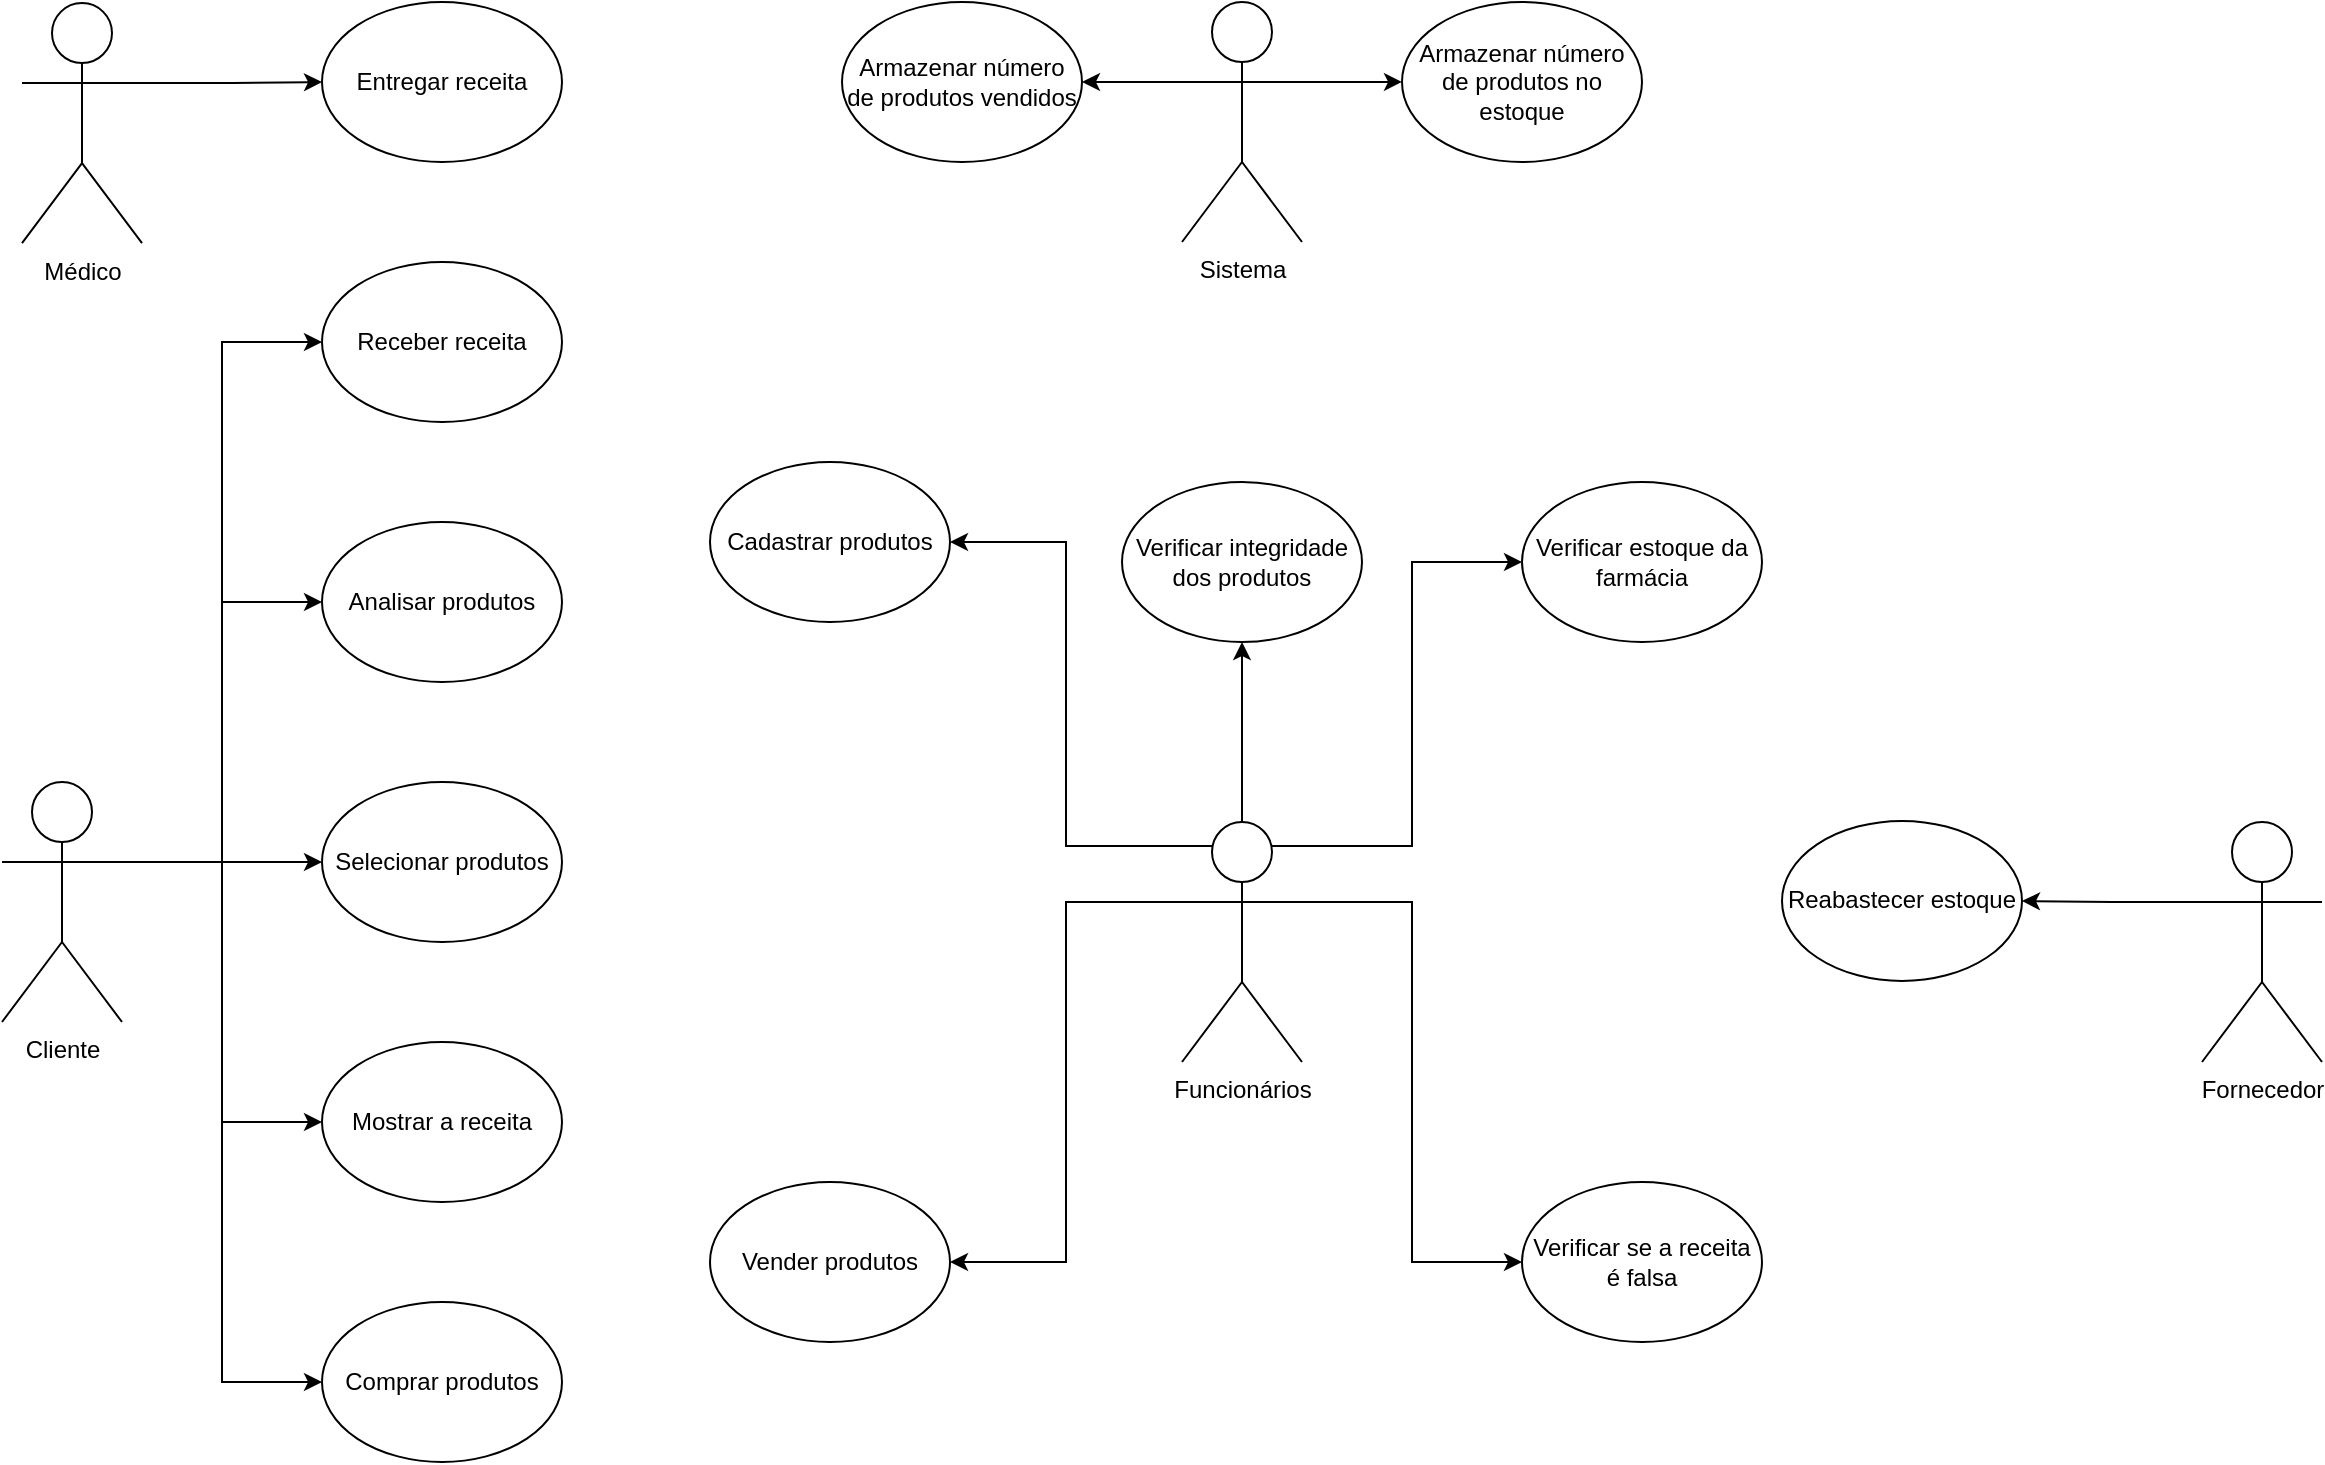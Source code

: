 <mxfile version="26.1.3" pages="2">
  <diagram name="Caso de uso" id="eI7B9AjP6pNZDAld_Fcq">
    <mxGraphModel dx="1687" dy="2077" grid="1" gridSize="10" guides="1" tooltips="1" connect="1" arrows="1" fold="1" page="1" pageScale="1" pageWidth="827" pageHeight="1169" math="0" shadow="0">
      <root>
        <mxCell id="0" />
        <mxCell id="1" parent="0" />
        <mxCell id="VDLVTOaSSbiSKGC9JEB4-6" style="edgeStyle=orthogonalEdgeStyle;rounded=0;orthogonalLoop=1;jettySize=auto;html=1;exitX=0.25;exitY=0.1;exitDx=0;exitDy=0;exitPerimeter=0;entryX=1;entryY=0.5;entryDx=0;entryDy=0;" edge="1" parent="1" source="VDLVTOaSSbiSKGC9JEB4-1" target="VDLVTOaSSbiSKGC9JEB4-3">
          <mxGeometry relative="1" as="geometry" />
        </mxCell>
        <mxCell id="VDLVTOaSSbiSKGC9JEB4-10" style="edgeStyle=orthogonalEdgeStyle;rounded=0;orthogonalLoop=1;jettySize=auto;html=1;exitX=0.5;exitY=0;exitDx=0;exitDy=0;exitPerimeter=0;" edge="1" parent="1" source="VDLVTOaSSbiSKGC9JEB4-1" target="VDLVTOaSSbiSKGC9JEB4-11">
          <mxGeometry relative="1" as="geometry">
            <mxPoint x="620" y="30" as="targetPoint" />
          </mxGeometry>
        </mxCell>
        <mxCell id="VDLVTOaSSbiSKGC9JEB4-22" style="edgeStyle=orthogonalEdgeStyle;rounded=0;orthogonalLoop=1;jettySize=auto;html=1;exitX=0.75;exitY=0.1;exitDx=0;exitDy=0;exitPerimeter=0;entryX=0;entryY=0.5;entryDx=0;entryDy=0;" edge="1" parent="1" source="VDLVTOaSSbiSKGC9JEB4-1" target="VDLVTOaSSbiSKGC9JEB4-21">
          <mxGeometry relative="1" as="geometry" />
        </mxCell>
        <mxCell id="dDlLMIYqswkXogRdT_j6-12" style="edgeStyle=orthogonalEdgeStyle;rounded=0;orthogonalLoop=1;jettySize=auto;html=1;exitX=0;exitY=0.333;exitDx=0;exitDy=0;exitPerimeter=0;entryX=1;entryY=0.5;entryDx=0;entryDy=0;" edge="1" parent="1" source="VDLVTOaSSbiSKGC9JEB4-1" target="VDLVTOaSSbiSKGC9JEB4-5">
          <mxGeometry relative="1" as="geometry" />
        </mxCell>
        <mxCell id="dDlLMIYqswkXogRdT_j6-15" style="edgeStyle=orthogonalEdgeStyle;rounded=0;orthogonalLoop=1;jettySize=auto;html=1;exitX=1;exitY=0.333;exitDx=0;exitDy=0;exitPerimeter=0;entryX=0;entryY=0.5;entryDx=0;entryDy=0;" edge="1" parent="1" source="VDLVTOaSSbiSKGC9JEB4-1" target="VDLVTOaSSbiSKGC9JEB4-46">
          <mxGeometry relative="1" as="geometry" />
        </mxCell>
        <mxCell id="VDLVTOaSSbiSKGC9JEB4-1" value="Funcionários" style="shape=umlActor;verticalLabelPosition=bottom;verticalAlign=top;html=1;outlineConnect=0;direction=east;" vertex="1" parent="1">
          <mxGeometry x="590" y="100" width="60" height="120" as="geometry" />
        </mxCell>
        <mxCell id="VDLVTOaSSbiSKGC9JEB4-3" value="Cadastrar produtos" style="ellipse;whiteSpace=wrap;html=1;" vertex="1" parent="1">
          <mxGeometry x="354" y="-80" width="120" height="80" as="geometry" />
        </mxCell>
        <mxCell id="VDLVTOaSSbiSKGC9JEB4-5" value="Vender produtos" style="ellipse;whiteSpace=wrap;html=1;" vertex="1" parent="1">
          <mxGeometry x="354" y="280" width="120" height="80" as="geometry" />
        </mxCell>
        <mxCell id="VDLVTOaSSbiSKGC9JEB4-11" value="Verificar integridade dos produtos" style="ellipse;whiteSpace=wrap;html=1;" vertex="1" parent="1">
          <mxGeometry x="560" y="-70" width="120" height="80" as="geometry" />
        </mxCell>
        <mxCell id="VDLVTOaSSbiSKGC9JEB4-41" style="edgeStyle=orthogonalEdgeStyle;rounded=0;orthogonalLoop=1;jettySize=auto;html=1;exitX=1;exitY=0.333;exitDx=0;exitDy=0;exitPerimeter=0;entryX=0;entryY=0.5;entryDx=0;entryDy=0;" edge="1" parent="1" source="VDLVTOaSSbiSKGC9JEB4-12" target="VDLVTOaSSbiSKGC9JEB4-26">
          <mxGeometry relative="1" as="geometry" />
        </mxCell>
        <mxCell id="VDLVTOaSSbiSKGC9JEB4-42" style="edgeStyle=orthogonalEdgeStyle;rounded=0;orthogonalLoop=1;jettySize=auto;html=1;exitX=1;exitY=0.333;exitDx=0;exitDy=0;exitPerimeter=0;entryX=0;entryY=0.5;entryDx=0;entryDy=0;" edge="1" parent="1" source="VDLVTOaSSbiSKGC9JEB4-12" target="VDLVTOaSSbiSKGC9JEB4-14">
          <mxGeometry relative="1" as="geometry" />
        </mxCell>
        <mxCell id="VDLVTOaSSbiSKGC9JEB4-43" style="edgeStyle=orthogonalEdgeStyle;rounded=0;orthogonalLoop=1;jettySize=auto;html=1;exitX=1;exitY=0.333;exitDx=0;exitDy=0;exitPerimeter=0;entryX=0;entryY=0.5;entryDx=0;entryDy=0;" edge="1" parent="1" source="VDLVTOaSSbiSKGC9JEB4-12" target="VDLVTOaSSbiSKGC9JEB4-31">
          <mxGeometry relative="1" as="geometry">
            <mxPoint x="160.0" y="250" as="targetPoint" />
          </mxGeometry>
        </mxCell>
        <mxCell id="VDLVTOaSSbiSKGC9JEB4-53" style="edgeStyle=orthogonalEdgeStyle;rounded=0;orthogonalLoop=1;jettySize=auto;html=1;exitX=1;exitY=0.333;exitDx=0;exitDy=0;exitPerimeter=0;entryX=0;entryY=0.5;entryDx=0;entryDy=0;" edge="1" parent="1" source="VDLVTOaSSbiSKGC9JEB4-12" target="VDLVTOaSSbiSKGC9JEB4-52">
          <mxGeometry relative="1" as="geometry" />
        </mxCell>
        <mxCell id="VDLVTOaSSbiSKGC9JEB4-56" style="edgeStyle=orthogonalEdgeStyle;rounded=0;orthogonalLoop=1;jettySize=auto;html=1;exitX=1;exitY=0.333;exitDx=0;exitDy=0;exitPerimeter=0;entryX=0;entryY=0.5;entryDx=0;entryDy=0;" edge="1" parent="1" source="VDLVTOaSSbiSKGC9JEB4-12" target="VDLVTOaSSbiSKGC9JEB4-55">
          <mxGeometry relative="1" as="geometry" />
        </mxCell>
        <mxCell id="VDLVTOaSSbiSKGC9JEB4-12" value="Cliente" style="shape=umlActor;verticalLabelPosition=bottom;verticalAlign=top;html=1;outlineConnect=0;" vertex="1" parent="1">
          <mxGeometry y="80" width="60" height="120" as="geometry" />
        </mxCell>
        <mxCell id="VDLVTOaSSbiSKGC9JEB4-14" value="Selecionar produtos" style="ellipse;whiteSpace=wrap;html=1;" vertex="1" parent="1">
          <mxGeometry x="160" y="80" width="120" height="80" as="geometry" />
        </mxCell>
        <mxCell id="VDLVTOaSSbiSKGC9JEB4-21" value="Verificar estoque da farmácia" style="ellipse;whiteSpace=wrap;html=1;" vertex="1" parent="1">
          <mxGeometry x="760" y="-70" width="120" height="80" as="geometry" />
        </mxCell>
        <mxCell id="VDLVTOaSSbiSKGC9JEB4-26" value="Analisar produtos" style="ellipse;whiteSpace=wrap;html=1;" vertex="1" parent="1">
          <mxGeometry x="160" y="-50" width="120" height="80" as="geometry" />
        </mxCell>
        <mxCell id="VDLVTOaSSbiSKGC9JEB4-31" value="Mostrar a receita" style="ellipse;whiteSpace=wrap;html=1;" vertex="1" parent="1">
          <mxGeometry x="160" y="210" width="120" height="80" as="geometry" />
        </mxCell>
        <mxCell id="VDLVTOaSSbiSKGC9JEB4-46" value="Verificar se a receita é falsa" style="ellipse;whiteSpace=wrap;html=1;" vertex="1" parent="1">
          <mxGeometry x="760" y="280" width="120" height="80" as="geometry" />
        </mxCell>
        <mxCell id="VDLVTOaSSbiSKGC9JEB4-52" value="Receber receita" style="ellipse;whiteSpace=wrap;html=1;" vertex="1" parent="1">
          <mxGeometry x="160" y="-180" width="120" height="80" as="geometry" />
        </mxCell>
        <mxCell id="VDLVTOaSSbiSKGC9JEB4-55" value="Comprar produtos" style="ellipse;whiteSpace=wrap;html=1;" vertex="1" parent="1">
          <mxGeometry x="160" y="340" width="120" height="80" as="geometry" />
        </mxCell>
        <mxCell id="dDlLMIYqswkXogRdT_j6-18" style="edgeStyle=orthogonalEdgeStyle;rounded=0;orthogonalLoop=1;jettySize=auto;html=1;exitX=0;exitY=0.333;exitDx=0;exitDy=0;exitPerimeter=0;" edge="1" parent="1" source="dDlLMIYqswkXogRdT_j6-17" target="dDlLMIYqswkXogRdT_j6-19">
          <mxGeometry relative="1" as="geometry">
            <mxPoint x="950" y="139.471" as="targetPoint" />
          </mxGeometry>
        </mxCell>
        <mxCell id="dDlLMIYqswkXogRdT_j6-17" value="Fornecedor" style="shape=umlActor;verticalLabelPosition=bottom;verticalAlign=top;html=1;outlineConnect=0;" vertex="1" parent="1">
          <mxGeometry x="1100" y="100" width="60" height="120" as="geometry" />
        </mxCell>
        <mxCell id="dDlLMIYqswkXogRdT_j6-19" value="Reabastecer estoque" style="ellipse;whiteSpace=wrap;html=1;" vertex="1" parent="1">
          <mxGeometry x="890" y="99.471" width="120" height="80" as="geometry" />
        </mxCell>
        <mxCell id="dDlLMIYqswkXogRdT_j6-23" style="edgeStyle=orthogonalEdgeStyle;rounded=0;orthogonalLoop=1;jettySize=auto;html=1;exitX=0;exitY=0.333;exitDx=0;exitDy=0;exitPerimeter=0;" edge="1" parent="1" source="dDlLMIYqswkXogRdT_j6-21" target="dDlLMIYqswkXogRdT_j6-24">
          <mxGeometry relative="1" as="geometry">
            <mxPoint x="380" y="-270.529" as="targetPoint" />
          </mxGeometry>
        </mxCell>
        <mxCell id="dDlLMIYqswkXogRdT_j6-25" style="edgeStyle=orthogonalEdgeStyle;rounded=0;orthogonalLoop=1;jettySize=auto;html=1;exitX=1;exitY=0.333;exitDx=0;exitDy=0;exitPerimeter=0;" edge="1" parent="1" source="dDlLMIYqswkXogRdT_j6-21" target="dDlLMIYqswkXogRdT_j6-26">
          <mxGeometry relative="1" as="geometry">
            <mxPoint x="710" y="-270.529" as="targetPoint" />
          </mxGeometry>
        </mxCell>
        <mxCell id="dDlLMIYqswkXogRdT_j6-21" value="Sistema" style="shape=umlActor;verticalLabelPosition=bottom;verticalAlign=top;html=1;outlineConnect=0;" vertex="1" parent="1">
          <mxGeometry x="590" y="-310" width="60" height="120" as="geometry" />
        </mxCell>
        <mxCell id="dDlLMIYqswkXogRdT_j6-24" value="Armazenar número de produtos vendidos" style="ellipse;whiteSpace=wrap;html=1;" vertex="1" parent="1">
          <mxGeometry x="420" y="-309.999" width="120" height="80" as="geometry" />
        </mxCell>
        <mxCell id="dDlLMIYqswkXogRdT_j6-26" value="Armazenar número de produtos no estoque" style="ellipse;whiteSpace=wrap;html=1;" vertex="1" parent="1">
          <mxGeometry x="700" y="-309.999" width="120" height="80" as="geometry" />
        </mxCell>
        <mxCell id="gVFFlDP8F0HrQHDSxa3K-3" style="edgeStyle=orthogonalEdgeStyle;rounded=0;orthogonalLoop=1;jettySize=auto;html=1;exitX=1;exitY=0.333;exitDx=0;exitDy=0;exitPerimeter=0;entryX=0;entryY=0.5;entryDx=0;entryDy=0;" edge="1" parent="1" source="gVFFlDP8F0HrQHDSxa3K-1" target="gVFFlDP8F0HrQHDSxa3K-4">
          <mxGeometry relative="1" as="geometry">
            <mxPoint x="120" y="-230" as="targetPoint" />
          </mxGeometry>
        </mxCell>
        <mxCell id="gVFFlDP8F0HrQHDSxa3K-1" value="Médico" style="shape=umlActor;verticalLabelPosition=bottom;verticalAlign=top;html=1;" vertex="1" parent="1">
          <mxGeometry x="10" y="-309.47" width="60" height="120" as="geometry" />
        </mxCell>
        <mxCell id="gVFFlDP8F0HrQHDSxa3K-4" value="Entregar receita" style="ellipse;whiteSpace=wrap;html=1;" vertex="1" parent="1">
          <mxGeometry x="160" y="-309.999" width="120" height="80" as="geometry" />
        </mxCell>
      </root>
    </mxGraphModel>
  </diagram>
  <diagram id="-bXrI49aHGVClE4TX5Sl" name="Classes">
    <mxGraphModel dx="1434" dy="772" grid="1" gridSize="10" guides="1" tooltips="1" connect="1" arrows="1" fold="1" page="1" pageScale="1" pageWidth="827" pageHeight="1169" math="0" shadow="0">
      <root>
        <mxCell id="0" />
        <mxCell id="1" parent="0" />
        <mxCell id="D0SLqglJUEwhMoGbCR9s-2" value="Cliente" style="swimlane;fontStyle=1;align=center;verticalAlign=top;childLayout=stackLayout;horizontal=1;startSize=26;horizontalStack=0;resizeParent=1;resizeParentMax=0;resizeLast=0;collapsible=1;marginBottom=0;whiteSpace=wrap;html=1;" vertex="1" parent="1">
          <mxGeometry x="90" y="123" width="160" height="190" as="geometry" />
        </mxCell>
        <mxCell id="D0SLqglJUEwhMoGbCR9s-3" value="+Nome:String" style="text;strokeColor=none;fillColor=none;align=left;verticalAlign=top;spacingLeft=4;spacingRight=4;overflow=hidden;rotatable=0;points=[[0,0.5],[1,0.5]];portConstraint=eastwest;whiteSpace=wrap;html=1;" vertex="1" parent="D0SLqglJUEwhMoGbCR9s-2">
          <mxGeometry y="26" width="160" height="26" as="geometry" />
        </mxCell>
        <mxCell id="D0SLqglJUEwhMoGbCR9s-6" value="+Cpf:Int" style="text;strokeColor=none;fillColor=none;align=left;verticalAlign=top;spacingLeft=4;spacingRight=4;overflow=hidden;rotatable=0;points=[[0,0.5],[1,0.5]];portConstraint=eastwest;whiteSpace=wrap;html=1;" vertex="1" parent="D0SLqglJUEwhMoGbCR9s-2">
          <mxGeometry y="52" width="160" height="26" as="geometry" />
        </mxCell>
        <mxCell id="D0SLqglJUEwhMoGbCR9s-7" value="+Email:String" style="text;strokeColor=none;fillColor=none;align=left;verticalAlign=top;spacingLeft=4;spacingRight=4;overflow=hidden;rotatable=0;points=[[0,0.5],[1,0.5]];portConstraint=eastwest;whiteSpace=wrap;html=1;" vertex="1" parent="D0SLqglJUEwhMoGbCR9s-2">
          <mxGeometry y="78" width="160" height="26" as="geometry" />
        </mxCell>
        <mxCell id="D0SLqglJUEwhMoGbCR9s-8" value="+Número:Int" style="text;strokeColor=none;fillColor=none;align=left;verticalAlign=top;spacingLeft=4;spacingRight=4;overflow=hidden;rotatable=0;points=[[0,0.5],[1,0.5]];portConstraint=eastwest;whiteSpace=wrap;html=1;" vertex="1" parent="D0SLqglJUEwhMoGbCR9s-2">
          <mxGeometry y="104" width="160" height="26" as="geometry" />
        </mxCell>
        <mxCell id="D0SLqglJUEwhMoGbCR9s-4" value="" style="line;strokeWidth=1;fillColor=none;align=left;verticalAlign=middle;spacingTop=-1;spacingLeft=3;spacingRight=3;rotatable=0;labelPosition=right;points=[];portConstraint=eastwest;strokeColor=inherit;" vertex="1" parent="D0SLqglJUEwhMoGbCR9s-2">
          <mxGeometry y="130" width="160" height="8" as="geometry" />
        </mxCell>
        <mxCell id="D0SLqglJUEwhMoGbCR9s-5" value="+ComprarProduto()" style="text;strokeColor=none;fillColor=none;align=left;verticalAlign=top;spacingLeft=4;spacingRight=4;overflow=hidden;rotatable=0;points=[[0,0.5],[1,0.5]];portConstraint=eastwest;whiteSpace=wrap;html=1;" vertex="1" parent="D0SLqglJUEwhMoGbCR9s-2">
          <mxGeometry y="138" width="160" height="26" as="geometry" />
        </mxCell>
        <mxCell id="D0SLqglJUEwhMoGbCR9s-10" value="+EntregaReceita()" style="text;strokeColor=none;fillColor=none;align=left;verticalAlign=top;spacingLeft=4;spacingRight=4;overflow=hidden;rotatable=0;points=[[0,0.5],[1,0.5]];portConstraint=eastwest;whiteSpace=wrap;html=1;" vertex="1" parent="D0SLqglJUEwhMoGbCR9s-2">
          <mxGeometry y="164" width="160" height="26" as="geometry" />
        </mxCell>
        <mxCell id="D0SLqglJUEwhMoGbCR9s-11" style="edgeStyle=orthogonalEdgeStyle;rounded=0;orthogonalLoop=1;jettySize=auto;html=1;exitX=1;exitY=0.5;exitDx=0;exitDy=0;entryX=0;entryY=0.5;entryDx=0;entryDy=0;" edge="1" parent="1" source="D0SLqglJUEwhMoGbCR9s-3" target="D0SLqglJUEwhMoGbCR9s-13">
          <mxGeometry relative="1" as="geometry">
            <mxPoint x="530" y="162" as="targetPoint" />
          </mxGeometry>
        </mxCell>
        <mxCell id="D0SLqglJUEwhMoGbCR9s-12" value="Funcionário" style="swimlane;fontStyle=1;align=center;verticalAlign=top;childLayout=stackLayout;horizontal=1;startSize=26;horizontalStack=0;resizeParent=1;resizeParentMax=0;resizeLast=0;collapsible=1;marginBottom=0;whiteSpace=wrap;html=1;" vertex="1" parent="1">
          <mxGeometry x="440" y="123" width="160" height="112" as="geometry" />
        </mxCell>
        <mxCell id="D0SLqglJUEwhMoGbCR9s-13" value="+CadastrarCliente()" style="text;strokeColor=none;fillColor=none;align=left;verticalAlign=top;spacingLeft=4;spacingRight=4;overflow=hidden;rotatable=0;points=[[0,0.5],[1,0.5]];portConstraint=eastwest;whiteSpace=wrap;html=1;" vertex="1" parent="D0SLqglJUEwhMoGbCR9s-12">
          <mxGeometry y="26" width="160" height="26" as="geometry" />
        </mxCell>
        <mxCell id="D0SLqglJUEwhMoGbCR9s-14" value="" style="line;strokeWidth=1;fillColor=none;align=left;verticalAlign=middle;spacingTop=-1;spacingLeft=3;spacingRight=3;rotatable=0;labelPosition=right;points=[];portConstraint=eastwest;strokeColor=inherit;" vertex="1" parent="D0SLqglJUEwhMoGbCR9s-12">
          <mxGeometry y="52" width="160" height="8" as="geometry" />
        </mxCell>
        <mxCell id="D0SLqglJUEwhMoGbCR9s-15" value="+VerificarSistema()" style="text;strokeColor=none;fillColor=none;align=left;verticalAlign=top;spacingLeft=4;spacingRight=4;overflow=hidden;rotatable=0;points=[[0,0.5],[1,0.5]];portConstraint=eastwest;whiteSpace=wrap;html=1;" vertex="1" parent="D0SLqglJUEwhMoGbCR9s-12">
          <mxGeometry y="60" width="160" height="26" as="geometry" />
        </mxCell>
        <mxCell id="D0SLqglJUEwhMoGbCR9s-16" value="+VerificarReceita()" style="text;strokeColor=none;fillColor=none;align=left;verticalAlign=top;spacingLeft=4;spacingRight=4;overflow=hidden;rotatable=0;points=[[0,0.5],[1,0.5]];portConstraint=eastwest;whiteSpace=wrap;html=1;" vertex="1" parent="D0SLqglJUEwhMoGbCR9s-12">
          <mxGeometry y="86" width="160" height="26" as="geometry" />
        </mxCell>
        <mxCell id="D0SLqglJUEwhMoGbCR9s-17" value="Sistema" style="swimlane;fontStyle=1;align=center;verticalAlign=top;childLayout=stackLayout;horizontal=1;startSize=26;horizontalStack=0;resizeParent=1;resizeParentMax=0;resizeLast=0;collapsible=1;marginBottom=0;whiteSpace=wrap;html=1;" vertex="1" parent="1">
          <mxGeometry x="660" y="123" width="170" height="138" as="geometry" />
        </mxCell>
        <mxCell id="D0SLqglJUEwhMoGbCR9s-18" value="+ArmazenarDadosCliente()" style="text;strokeColor=none;fillColor=none;align=left;verticalAlign=top;spacingLeft=4;spacingRight=4;overflow=hidden;rotatable=0;points=[[0,0.5],[1,0.5]];portConstraint=eastwest;whiteSpace=wrap;html=1;" vertex="1" parent="D0SLqglJUEwhMoGbCR9s-17">
          <mxGeometry y="26" width="170" height="26" as="geometry" />
        </mxCell>
        <mxCell id="D0SLqglJUEwhMoGbCR9s-19" value="" style="line;strokeWidth=1;fillColor=none;align=left;verticalAlign=middle;spacingTop=-1;spacingLeft=3;spacingRight=3;rotatable=0;labelPosition=right;points=[];portConstraint=eastwest;strokeColor=inherit;" vertex="1" parent="D0SLqglJUEwhMoGbCR9s-17">
          <mxGeometry y="52" width="170" height="8" as="geometry" />
        </mxCell>
        <mxCell id="ZbyzD2oovern0uqxLUZV-1" value="+InformarFaltaProdutos()" style="text;strokeColor=none;fillColor=none;align=left;verticalAlign=top;spacingLeft=4;spacingRight=4;overflow=hidden;rotatable=0;points=[[0,0.5],[1,0.5]];portConstraint=eastwest;whiteSpace=wrap;html=1;" vertex="1" parent="D0SLqglJUEwhMoGbCR9s-17">
          <mxGeometry y="60" width="170" height="26" as="geometry" />
        </mxCell>
        <mxCell id="D0SLqglJUEwhMoGbCR9s-20" value="+VerificarEstoque()" style="text;strokeColor=none;fillColor=none;align=left;verticalAlign=top;spacingLeft=4;spacingRight=4;overflow=hidden;rotatable=0;points=[[0,0.5],[1,0.5]];portConstraint=eastwest;whiteSpace=wrap;html=1;" vertex="1" parent="D0SLqglJUEwhMoGbCR9s-17">
          <mxGeometry y="86" width="170" height="26" as="geometry" />
        </mxCell>
        <mxCell id="D0SLqglJUEwhMoGbCR9s-21" value="+InformarIntegridadeReceita()" style="text;strokeColor=none;fillColor=none;align=left;verticalAlign=top;spacingLeft=4;spacingRight=4;overflow=hidden;rotatable=0;points=[[0,0.5],[1,0.5]];portConstraint=eastwest;whiteSpace=wrap;html=1;" vertex="1" parent="D0SLqglJUEwhMoGbCR9s-17">
          <mxGeometry y="112" width="170" height="26" as="geometry" />
        </mxCell>
        <mxCell id="D0SLqglJUEwhMoGbCR9s-22" style="edgeStyle=orthogonalEdgeStyle;rounded=0;orthogonalLoop=1;jettySize=auto;html=1;exitX=1;exitY=0.5;exitDx=0;exitDy=0;entryX=0;entryY=0.5;entryDx=0;entryDy=0;" edge="1" parent="1" source="D0SLqglJUEwhMoGbCR9s-13" target="D0SLqglJUEwhMoGbCR9s-18">
          <mxGeometry relative="1" as="geometry" />
        </mxCell>
        <mxCell id="D0SLqglJUEwhMoGbCR9s-23" value="Fornecedora" style="swimlane;fontStyle=0;childLayout=stackLayout;horizontal=1;startSize=26;fillColor=none;horizontalStack=0;resizeParent=1;resizeParentMax=0;resizeLast=0;collapsible=1;marginBottom=0;whiteSpace=wrap;html=1;" vertex="1" parent="1">
          <mxGeometry x="900" y="123" width="140" height="112" as="geometry" />
        </mxCell>
        <mxCell id="ZbyzD2oovern0uqxLUZV-5" value="+ID:Int" style="text;strokeColor=none;fillColor=none;align=left;verticalAlign=top;spacingLeft=4;spacingRight=4;overflow=hidden;rotatable=0;points=[[0,0.5],[1,0.5]];portConstraint=eastwest;whiteSpace=wrap;html=1;" vertex="1" parent="D0SLqglJUEwhMoGbCR9s-23">
          <mxGeometry y="26" width="140" height="26" as="geometry" />
        </mxCell>
        <mxCell id="ZbyzD2oovern0uqxLUZV-6" value="&lt;div&gt;+PreçoProduto:Doubl&lt;/div&gt;" style="text;strokeColor=none;fillColor=none;align=left;verticalAlign=top;spacingLeft=4;spacingRight=4;overflow=hidden;rotatable=0;points=[[0,0.5],[1,0.5]];portConstraint=eastwest;whiteSpace=wrap;html=1;" vertex="1" parent="D0SLqglJUEwhMoGbCR9s-23">
          <mxGeometry y="52" width="140" height="26" as="geometry" />
        </mxCell>
        <mxCell id="ZbyzD2oovern0uqxLUZV-7" value="" style="line;strokeWidth=1;fillColor=none;align=left;verticalAlign=middle;spacingTop=-1;spacingLeft=3;spacingRight=3;rotatable=0;labelPosition=right;points=[];portConstraint=eastwest;strokeColor=inherit;" vertex="1" parent="D0SLqglJUEwhMoGbCR9s-23">
          <mxGeometry y="78" width="140" height="8" as="geometry" />
        </mxCell>
        <mxCell id="D0SLqglJUEwhMoGbCR9s-24" value="+ReabasteceEstoque()&lt;div&gt;&lt;br&gt;&lt;/div&gt;" style="text;strokeColor=none;fillColor=none;align=left;verticalAlign=top;spacingLeft=4;spacingRight=4;overflow=hidden;rotatable=0;points=[[0,0.5],[1,0.5]];portConstraint=eastwest;whiteSpace=wrap;html=1;" vertex="1" parent="D0SLqglJUEwhMoGbCR9s-23">
          <mxGeometry y="86" width="140" height="26" as="geometry" />
        </mxCell>
        <mxCell id="D0SLqglJUEwhMoGbCR9s-27" value="Receita" style="swimlane;fontStyle=1;align=center;verticalAlign=top;childLayout=stackLayout;horizontal=1;startSize=26;horizontalStack=0;resizeParent=1;resizeParentMax=0;resizeLast=0;collapsible=1;marginBottom=0;whiteSpace=wrap;html=1;" vertex="1" parent="1">
          <mxGeometry x="90" y="380" width="160" height="164" as="geometry" />
        </mxCell>
        <mxCell id="D0SLqglJUEwhMoGbCR9s-28" value="+NomeMédico:String" style="text;strokeColor=none;fillColor=none;align=left;verticalAlign=top;spacingLeft=4;spacingRight=4;overflow=hidden;rotatable=0;points=[[0,0.5],[1,0.5]];portConstraint=eastwest;whiteSpace=wrap;html=1;" vertex="1" parent="D0SLqglJUEwhMoGbCR9s-27">
          <mxGeometry y="26" width="160" height="26" as="geometry" />
        </mxCell>
        <mxCell id="D0SLqglJUEwhMoGbCR9s-38" value="+CpfMédico:Int" style="text;strokeColor=none;fillColor=none;align=left;verticalAlign=top;spacingLeft=4;spacingRight=4;overflow=hidden;rotatable=0;points=[[0,0.5],[1,0.5]];portConstraint=eastwest;whiteSpace=wrap;html=1;" vertex="1" parent="D0SLqglJUEwhMoGbCR9s-27">
          <mxGeometry y="52" width="160" height="26" as="geometry" />
        </mxCell>
        <mxCell id="D0SLqglJUEwhMoGbCR9s-36" value="+ID:Int" style="text;strokeColor=none;fillColor=none;align=left;verticalAlign=top;spacingLeft=4;spacingRight=4;overflow=hidden;rotatable=0;points=[[0,0.5],[1,0.5]];portConstraint=eastwest;whiteSpace=wrap;html=1;" vertex="1" parent="D0SLqglJUEwhMoGbCR9s-27">
          <mxGeometry y="78" width="160" height="26" as="geometry" />
        </mxCell>
        <mxCell id="D0SLqglJUEwhMoGbCR9s-37" value="+TipoRémedio:String" style="text;strokeColor=none;fillColor=none;align=left;verticalAlign=top;spacingLeft=4;spacingRight=4;overflow=hidden;rotatable=0;points=[[0,0.5],[1,0.5]];portConstraint=eastwest;whiteSpace=wrap;html=1;" vertex="1" parent="D0SLqglJUEwhMoGbCR9s-27">
          <mxGeometry y="104" width="160" height="26" as="geometry" />
        </mxCell>
        <mxCell id="D0SLqglJUEwhMoGbCR9s-29" value="" style="line;strokeWidth=1;fillColor=none;align=left;verticalAlign=middle;spacingTop=-1;spacingLeft=3;spacingRight=3;rotatable=0;labelPosition=right;points=[];portConstraint=eastwest;strokeColor=inherit;" vertex="1" parent="D0SLqglJUEwhMoGbCR9s-27">
          <mxGeometry y="130" width="160" height="8" as="geometry" />
        </mxCell>
        <mxCell id="D0SLqglJUEwhMoGbCR9s-30" value="+ method(type): type" style="text;strokeColor=none;fillColor=none;align=left;verticalAlign=top;spacingLeft=4;spacingRight=4;overflow=hidden;rotatable=0;points=[[0,0.5],[1,0.5]];portConstraint=eastwest;whiteSpace=wrap;html=1;" vertex="1" parent="D0SLqglJUEwhMoGbCR9s-27">
          <mxGeometry y="138" width="160" height="26" as="geometry" />
        </mxCell>
        <mxCell id="D0SLqglJUEwhMoGbCR9s-39" style="edgeStyle=orthogonalEdgeStyle;rounded=0;orthogonalLoop=1;jettySize=auto;html=1;exitX=0;exitY=0.5;exitDx=0;exitDy=0;entryX=0.006;entryY=0.11;entryDx=0;entryDy=0;entryPerimeter=0;" edge="1" parent="1" source="D0SLqglJUEwhMoGbCR9s-10" target="D0SLqglJUEwhMoGbCR9s-27">
          <mxGeometry relative="1" as="geometry" />
        </mxCell>
        <mxCell id="ZbyzD2oovern0uqxLUZV-4" style="edgeStyle=orthogonalEdgeStyle;rounded=0;orthogonalLoop=1;jettySize=auto;html=1;entryX=0;entryY=0.5;entryDx=0;entryDy=0;" edge="1" parent="1" target="ZbyzD2oovern0uqxLUZV-6">
          <mxGeometry relative="1" as="geometry">
            <mxPoint x="830" y="188" as="sourcePoint" />
          </mxGeometry>
        </mxCell>
        <mxCell id="ZbyzD2oovern0uqxLUZV-8" value="Produto" style="swimlane;fontStyle=1;align=center;verticalAlign=top;childLayout=stackLayout;horizontal=1;startSize=26;horizontalStack=0;resizeParent=1;resizeParentMax=0;resizeLast=0;collapsible=1;marginBottom=0;whiteSpace=wrap;html=1;" vertex="1" parent="1">
          <mxGeometry x="440" y="290" width="160" height="112" as="geometry" />
        </mxCell>
        <mxCell id="ZbyzD2oovern0uqxLUZV-14" value="+Nome:String" style="text;strokeColor=none;fillColor=none;align=left;verticalAlign=top;spacingLeft=4;spacingRight=4;overflow=hidden;rotatable=0;points=[[0,0.5],[1,0.5]];portConstraint=eastwest;whiteSpace=wrap;html=1;" vertex="1" parent="ZbyzD2oovern0uqxLUZV-8">
          <mxGeometry y="26" width="160" height="26" as="geometry" />
        </mxCell>
        <mxCell id="ZbyzD2oovern0uqxLUZV-13" value="+Preço:Doubl" style="text;strokeColor=none;fillColor=none;align=left;verticalAlign=top;spacingLeft=4;spacingRight=4;overflow=hidden;rotatable=0;points=[[0,0.5],[1,0.5]];portConstraint=eastwest;whiteSpace=wrap;html=1;" vertex="1" parent="ZbyzD2oovern0uqxLUZV-8">
          <mxGeometry y="52" width="160" height="26" as="geometry" />
        </mxCell>
        <mxCell id="ZbyzD2oovern0uqxLUZV-9" value="+ID:Int" style="text;strokeColor=none;fillColor=none;align=left;verticalAlign=top;spacingLeft=4;spacingRight=4;overflow=hidden;rotatable=0;points=[[0,0.5],[1,0.5]];portConstraint=eastwest;whiteSpace=wrap;html=1;" vertex="1" parent="ZbyzD2oovern0uqxLUZV-8">
          <mxGeometry y="78" width="160" height="26" as="geometry" />
        </mxCell>
        <mxCell id="ZbyzD2oovern0uqxLUZV-10" value="" style="line;strokeWidth=1;fillColor=none;align=left;verticalAlign=middle;spacingTop=-1;spacingLeft=3;spacingRight=3;rotatable=0;labelPosition=right;points=[];portConstraint=eastwest;strokeColor=inherit;" vertex="1" parent="ZbyzD2oovern0uqxLUZV-8">
          <mxGeometry y="104" width="160" height="8" as="geometry" />
        </mxCell>
      </root>
    </mxGraphModel>
  </diagram>
</mxfile>
